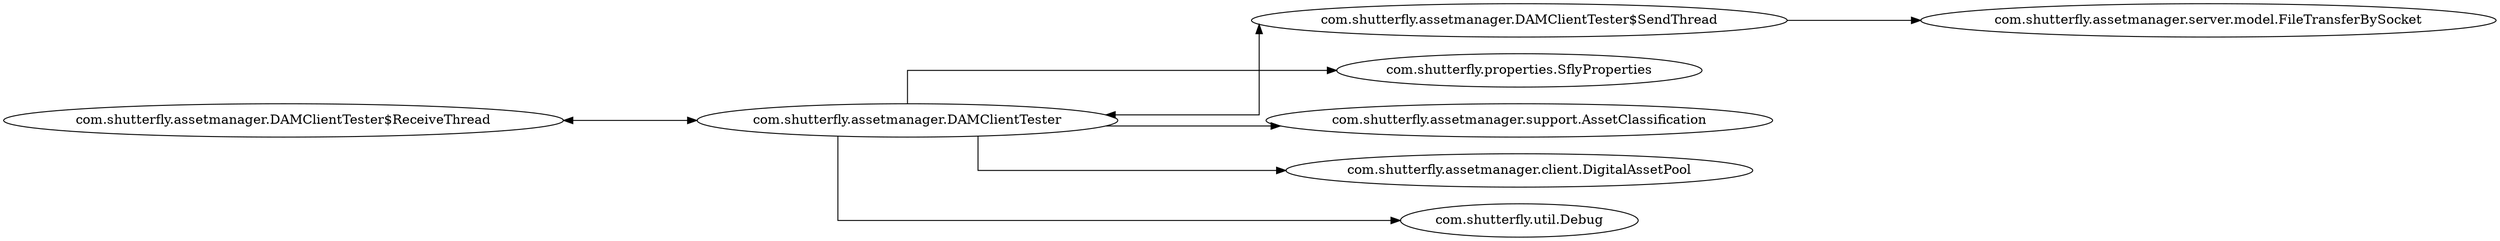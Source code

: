 digraph dependencyGraph {
 concentrate=true;
 rankdir="LR"; 
ranksep="2.0";
"com.shutterfly.assetmanager.DAMClientTester$ReceiveThread"; 
"com.shutterfly.assetmanager.DAMClientTester$ReceiveThread"->"com.shutterfly.assetmanager.DAMClientTester";
"com.shutterfly.assetmanager.DAMClientTester$SendThread"; 
"com.shutterfly.assetmanager.DAMClientTester$SendThread"->"com.shutterfly.assetmanager.DAMClientTester";
"com.shutterfly.assetmanager.DAMClientTester$SendThread"->"com.shutterfly.assetmanager.server.model.FileTransferBySocket";
"com.shutterfly.assetmanager.DAMClientTester"; 
"com.shutterfly.assetmanager.DAMClientTester"->"com.shutterfly.assetmanager.DAMClientTester$ReceiveThread";
"com.shutterfly.assetmanager.DAMClientTester"->"com.shutterfly.assetmanager.DAMClientTester$SendThread";
"com.shutterfly.assetmanager.DAMClientTester"->"com.shutterfly.properties.SflyProperties";
"com.shutterfly.assetmanager.DAMClientTester"->"com.shutterfly.assetmanager.support.AssetClassification";
"com.shutterfly.assetmanager.DAMClientTester"->"com.shutterfly.assetmanager.client.DigitalAssetPool";
"com.shutterfly.assetmanager.DAMClientTester"->"com.shutterfly.util.Debug";
splines="ortho";
}